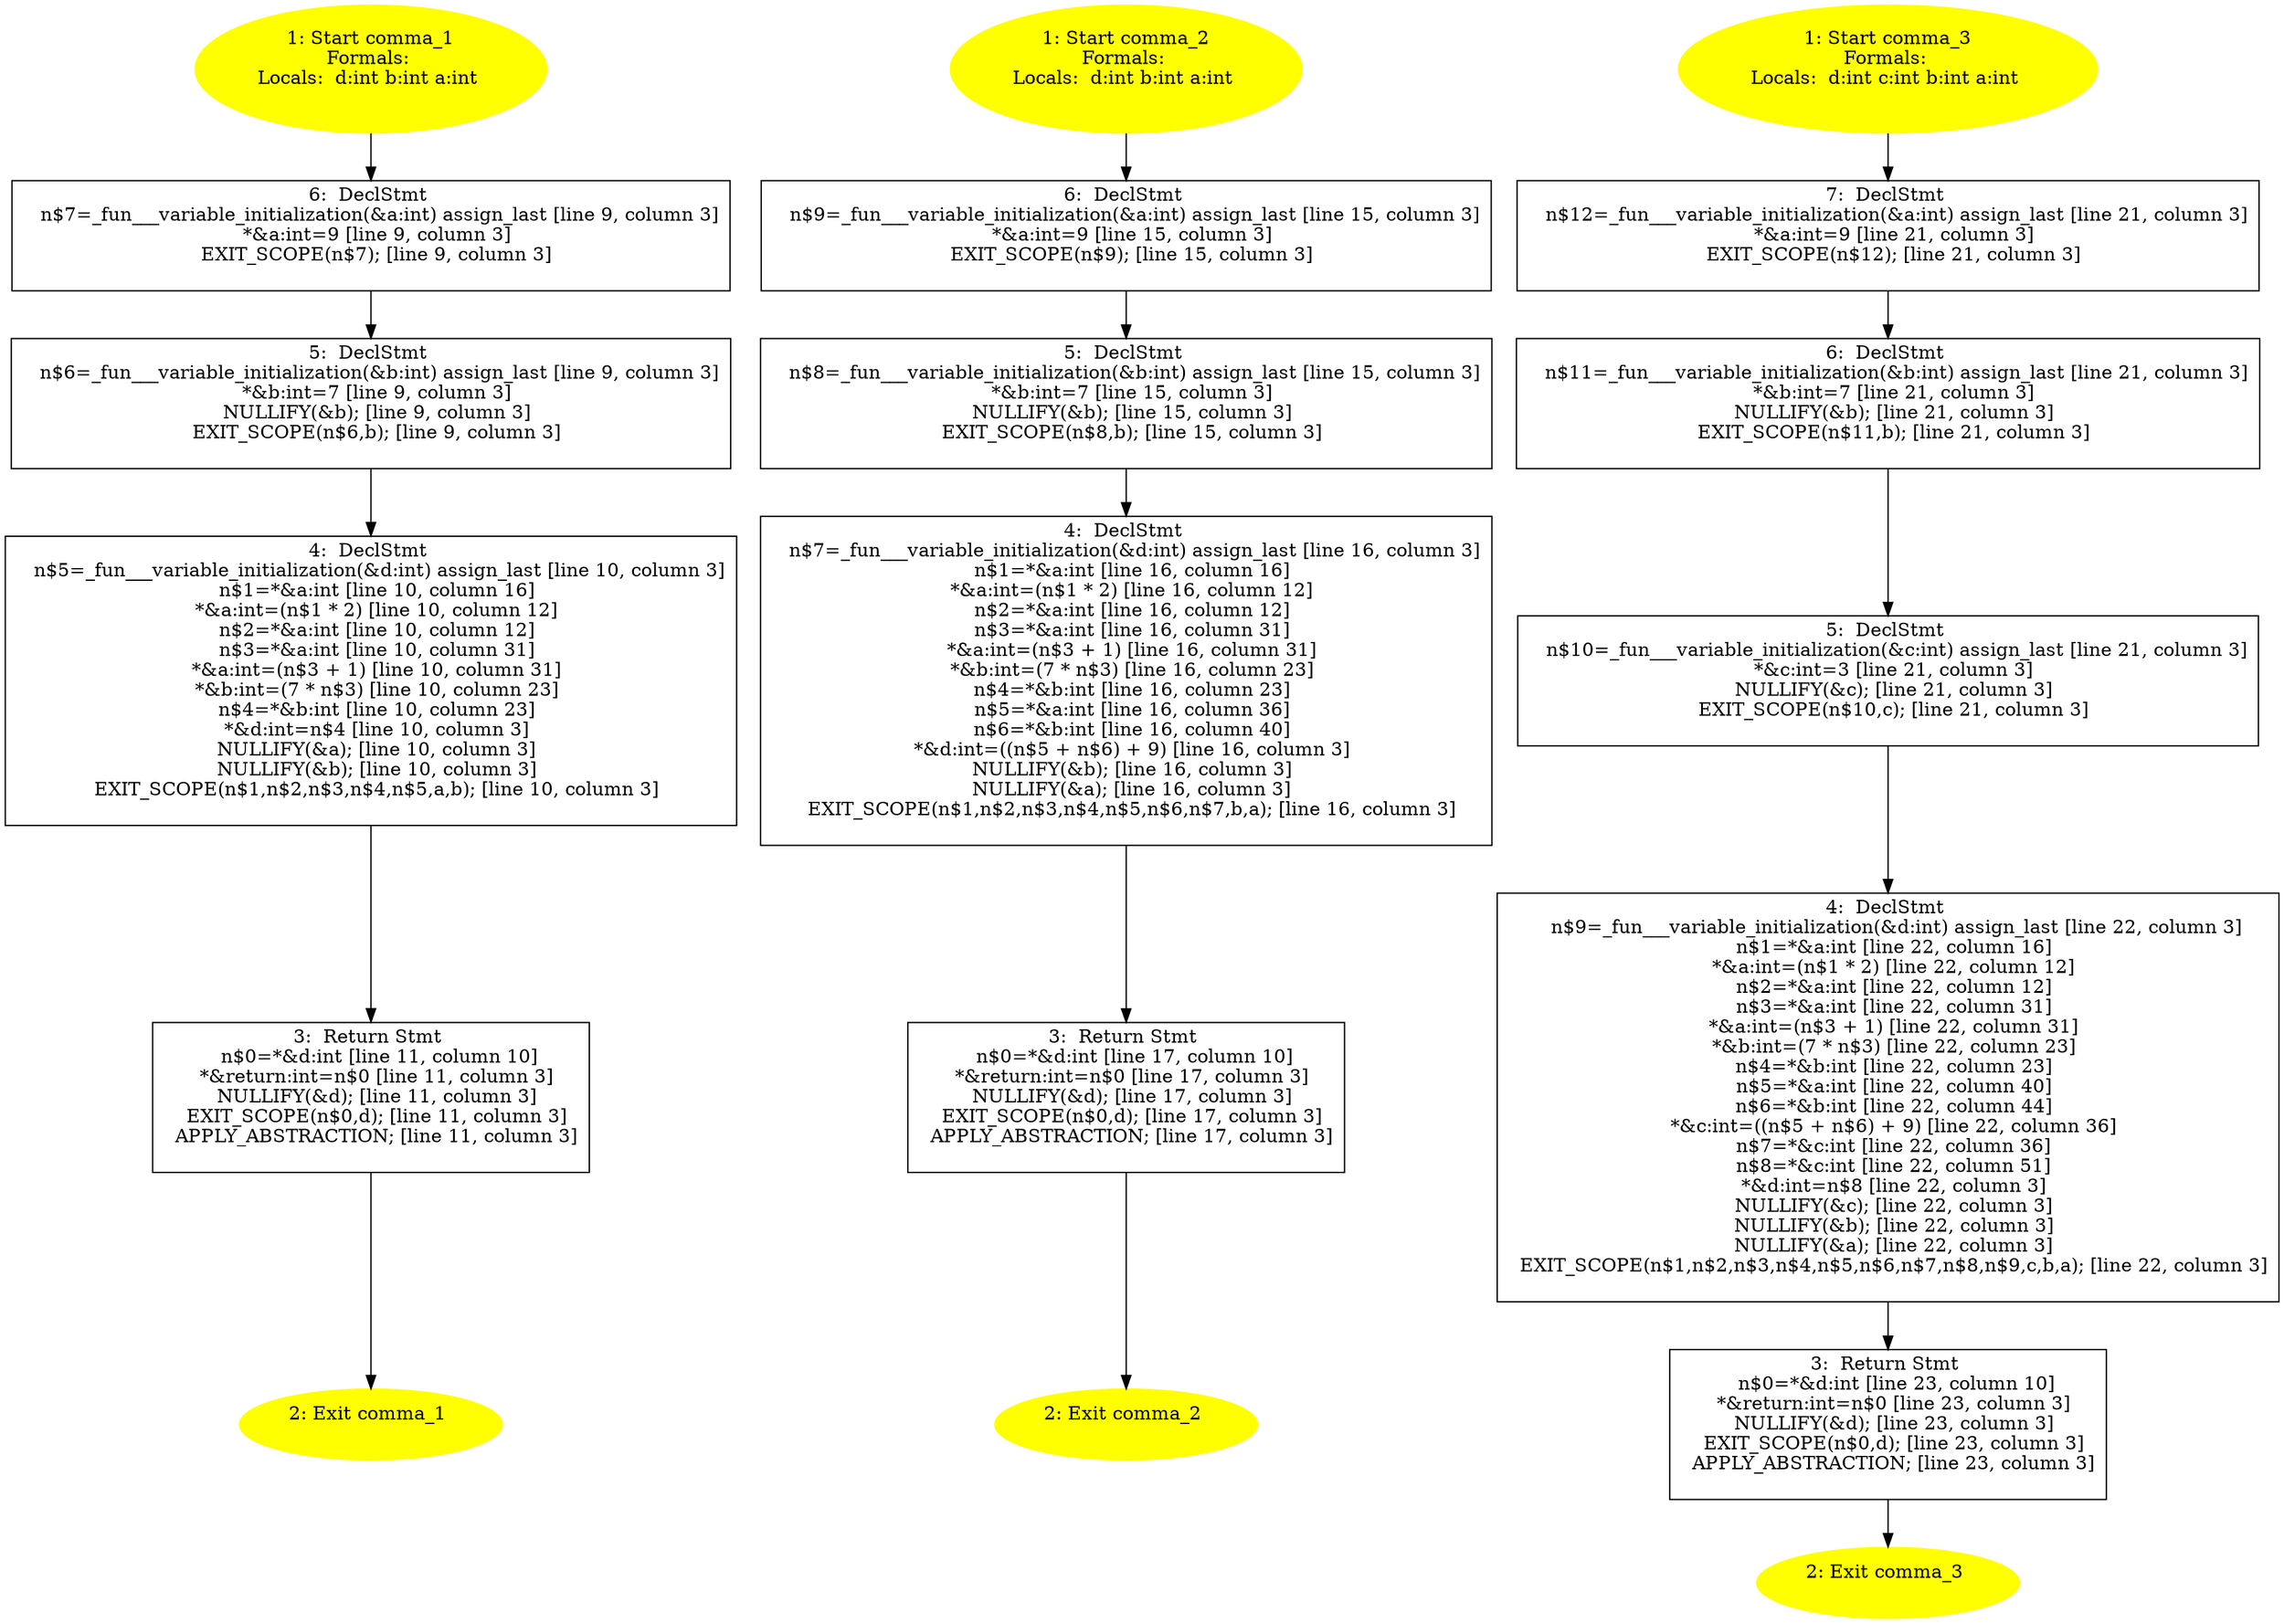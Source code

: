 /* @generated */
digraph cfg {
"comma_1.bafaed8336991f5a2e612ee2580c1506_1" [label="1: Start comma_1\nFormals: \nLocals:  d:int b:int a:int \n  " color=yellow style=filled]
	

	 "comma_1.bafaed8336991f5a2e612ee2580c1506_1" -> "comma_1.bafaed8336991f5a2e612ee2580c1506_6" ;
"comma_1.bafaed8336991f5a2e612ee2580c1506_2" [label="2: Exit comma_1 \n  " color=yellow style=filled]
	

"comma_1.bafaed8336991f5a2e612ee2580c1506_3" [label="3:  Return Stmt \n   n$0=*&d:int [line 11, column 10]\n  *&return:int=n$0 [line 11, column 3]\n  NULLIFY(&d); [line 11, column 3]\n  EXIT_SCOPE(n$0,d); [line 11, column 3]\n  APPLY_ABSTRACTION; [line 11, column 3]\n " shape="box"]
	

	 "comma_1.bafaed8336991f5a2e612ee2580c1506_3" -> "comma_1.bafaed8336991f5a2e612ee2580c1506_2" ;
"comma_1.bafaed8336991f5a2e612ee2580c1506_4" [label="4:  DeclStmt \n   n$5=_fun___variable_initialization(&d:int) assign_last [line 10, column 3]\n  n$1=*&a:int [line 10, column 16]\n  *&a:int=(n$1 * 2) [line 10, column 12]\n  n$2=*&a:int [line 10, column 12]\n  n$3=*&a:int [line 10, column 31]\n  *&a:int=(n$3 + 1) [line 10, column 31]\n  *&b:int=(7 * n$3) [line 10, column 23]\n  n$4=*&b:int [line 10, column 23]\n  *&d:int=n$4 [line 10, column 3]\n  NULLIFY(&a); [line 10, column 3]\n  NULLIFY(&b); [line 10, column 3]\n  EXIT_SCOPE(n$1,n$2,n$3,n$4,n$5,a,b); [line 10, column 3]\n " shape="box"]
	

	 "comma_1.bafaed8336991f5a2e612ee2580c1506_4" -> "comma_1.bafaed8336991f5a2e612ee2580c1506_3" ;
"comma_1.bafaed8336991f5a2e612ee2580c1506_5" [label="5:  DeclStmt \n   n$6=_fun___variable_initialization(&b:int) assign_last [line 9, column 3]\n  *&b:int=7 [line 9, column 3]\n  NULLIFY(&b); [line 9, column 3]\n  EXIT_SCOPE(n$6,b); [line 9, column 3]\n " shape="box"]
	

	 "comma_1.bafaed8336991f5a2e612ee2580c1506_5" -> "comma_1.bafaed8336991f5a2e612ee2580c1506_4" ;
"comma_1.bafaed8336991f5a2e612ee2580c1506_6" [label="6:  DeclStmt \n   n$7=_fun___variable_initialization(&a:int) assign_last [line 9, column 3]\n  *&a:int=9 [line 9, column 3]\n  EXIT_SCOPE(n$7); [line 9, column 3]\n " shape="box"]
	

	 "comma_1.bafaed8336991f5a2e612ee2580c1506_6" -> "comma_1.bafaed8336991f5a2e612ee2580c1506_5" ;
"comma_2.aa5fd44d8dfe78041d816bb9ce86a85f_1" [label="1: Start comma_2\nFormals: \nLocals:  d:int b:int a:int \n  " color=yellow style=filled]
	

	 "comma_2.aa5fd44d8dfe78041d816bb9ce86a85f_1" -> "comma_2.aa5fd44d8dfe78041d816bb9ce86a85f_6" ;
"comma_2.aa5fd44d8dfe78041d816bb9ce86a85f_2" [label="2: Exit comma_2 \n  " color=yellow style=filled]
	

"comma_2.aa5fd44d8dfe78041d816bb9ce86a85f_3" [label="3:  Return Stmt \n   n$0=*&d:int [line 17, column 10]\n  *&return:int=n$0 [line 17, column 3]\n  NULLIFY(&d); [line 17, column 3]\n  EXIT_SCOPE(n$0,d); [line 17, column 3]\n  APPLY_ABSTRACTION; [line 17, column 3]\n " shape="box"]
	

	 "comma_2.aa5fd44d8dfe78041d816bb9ce86a85f_3" -> "comma_2.aa5fd44d8dfe78041d816bb9ce86a85f_2" ;
"comma_2.aa5fd44d8dfe78041d816bb9ce86a85f_4" [label="4:  DeclStmt \n   n$7=_fun___variable_initialization(&d:int) assign_last [line 16, column 3]\n  n$1=*&a:int [line 16, column 16]\n  *&a:int=(n$1 * 2) [line 16, column 12]\n  n$2=*&a:int [line 16, column 12]\n  n$3=*&a:int [line 16, column 31]\n  *&a:int=(n$3 + 1) [line 16, column 31]\n  *&b:int=(7 * n$3) [line 16, column 23]\n  n$4=*&b:int [line 16, column 23]\n  n$5=*&a:int [line 16, column 36]\n  n$6=*&b:int [line 16, column 40]\n  *&d:int=((n$5 + n$6) + 9) [line 16, column 3]\n  NULLIFY(&b); [line 16, column 3]\n  NULLIFY(&a); [line 16, column 3]\n  EXIT_SCOPE(n$1,n$2,n$3,n$4,n$5,n$6,n$7,b,a); [line 16, column 3]\n " shape="box"]
	

	 "comma_2.aa5fd44d8dfe78041d816bb9ce86a85f_4" -> "comma_2.aa5fd44d8dfe78041d816bb9ce86a85f_3" ;
"comma_2.aa5fd44d8dfe78041d816bb9ce86a85f_5" [label="5:  DeclStmt \n   n$8=_fun___variable_initialization(&b:int) assign_last [line 15, column 3]\n  *&b:int=7 [line 15, column 3]\n  NULLIFY(&b); [line 15, column 3]\n  EXIT_SCOPE(n$8,b); [line 15, column 3]\n " shape="box"]
	

	 "comma_2.aa5fd44d8dfe78041d816bb9ce86a85f_5" -> "comma_2.aa5fd44d8dfe78041d816bb9ce86a85f_4" ;
"comma_2.aa5fd44d8dfe78041d816bb9ce86a85f_6" [label="6:  DeclStmt \n   n$9=_fun___variable_initialization(&a:int) assign_last [line 15, column 3]\n  *&a:int=9 [line 15, column 3]\n  EXIT_SCOPE(n$9); [line 15, column 3]\n " shape="box"]
	

	 "comma_2.aa5fd44d8dfe78041d816bb9ce86a85f_6" -> "comma_2.aa5fd44d8dfe78041d816bb9ce86a85f_5" ;
"comma_3.94b9d12e6a2f1dbb384d21928d4e092d_1" [label="1: Start comma_3\nFormals: \nLocals:  d:int c:int b:int a:int \n  " color=yellow style=filled]
	

	 "comma_3.94b9d12e6a2f1dbb384d21928d4e092d_1" -> "comma_3.94b9d12e6a2f1dbb384d21928d4e092d_7" ;
"comma_3.94b9d12e6a2f1dbb384d21928d4e092d_2" [label="2: Exit comma_3 \n  " color=yellow style=filled]
	

"comma_3.94b9d12e6a2f1dbb384d21928d4e092d_3" [label="3:  Return Stmt \n   n$0=*&d:int [line 23, column 10]\n  *&return:int=n$0 [line 23, column 3]\n  NULLIFY(&d); [line 23, column 3]\n  EXIT_SCOPE(n$0,d); [line 23, column 3]\n  APPLY_ABSTRACTION; [line 23, column 3]\n " shape="box"]
	

	 "comma_3.94b9d12e6a2f1dbb384d21928d4e092d_3" -> "comma_3.94b9d12e6a2f1dbb384d21928d4e092d_2" ;
"comma_3.94b9d12e6a2f1dbb384d21928d4e092d_4" [label="4:  DeclStmt \n   n$9=_fun___variable_initialization(&d:int) assign_last [line 22, column 3]\n  n$1=*&a:int [line 22, column 16]\n  *&a:int=(n$1 * 2) [line 22, column 12]\n  n$2=*&a:int [line 22, column 12]\n  n$3=*&a:int [line 22, column 31]\n  *&a:int=(n$3 + 1) [line 22, column 31]\n  *&b:int=(7 * n$3) [line 22, column 23]\n  n$4=*&b:int [line 22, column 23]\n  n$5=*&a:int [line 22, column 40]\n  n$6=*&b:int [line 22, column 44]\n  *&c:int=((n$5 + n$6) + 9) [line 22, column 36]\n  n$7=*&c:int [line 22, column 36]\n  n$8=*&c:int [line 22, column 51]\n  *&d:int=n$8 [line 22, column 3]\n  NULLIFY(&c); [line 22, column 3]\n  NULLIFY(&b); [line 22, column 3]\n  NULLIFY(&a); [line 22, column 3]\n  EXIT_SCOPE(n$1,n$2,n$3,n$4,n$5,n$6,n$7,n$8,n$9,c,b,a); [line 22, column 3]\n " shape="box"]
	

	 "comma_3.94b9d12e6a2f1dbb384d21928d4e092d_4" -> "comma_3.94b9d12e6a2f1dbb384d21928d4e092d_3" ;
"comma_3.94b9d12e6a2f1dbb384d21928d4e092d_5" [label="5:  DeclStmt \n   n$10=_fun___variable_initialization(&c:int) assign_last [line 21, column 3]\n  *&c:int=3 [line 21, column 3]\n  NULLIFY(&c); [line 21, column 3]\n  EXIT_SCOPE(n$10,c); [line 21, column 3]\n " shape="box"]
	

	 "comma_3.94b9d12e6a2f1dbb384d21928d4e092d_5" -> "comma_3.94b9d12e6a2f1dbb384d21928d4e092d_4" ;
"comma_3.94b9d12e6a2f1dbb384d21928d4e092d_6" [label="6:  DeclStmt \n   n$11=_fun___variable_initialization(&b:int) assign_last [line 21, column 3]\n  *&b:int=7 [line 21, column 3]\n  NULLIFY(&b); [line 21, column 3]\n  EXIT_SCOPE(n$11,b); [line 21, column 3]\n " shape="box"]
	

	 "comma_3.94b9d12e6a2f1dbb384d21928d4e092d_6" -> "comma_3.94b9d12e6a2f1dbb384d21928d4e092d_5" ;
"comma_3.94b9d12e6a2f1dbb384d21928d4e092d_7" [label="7:  DeclStmt \n   n$12=_fun___variable_initialization(&a:int) assign_last [line 21, column 3]\n  *&a:int=9 [line 21, column 3]\n  EXIT_SCOPE(n$12); [line 21, column 3]\n " shape="box"]
	

	 "comma_3.94b9d12e6a2f1dbb384d21928d4e092d_7" -> "comma_3.94b9d12e6a2f1dbb384d21928d4e092d_6" ;
}
